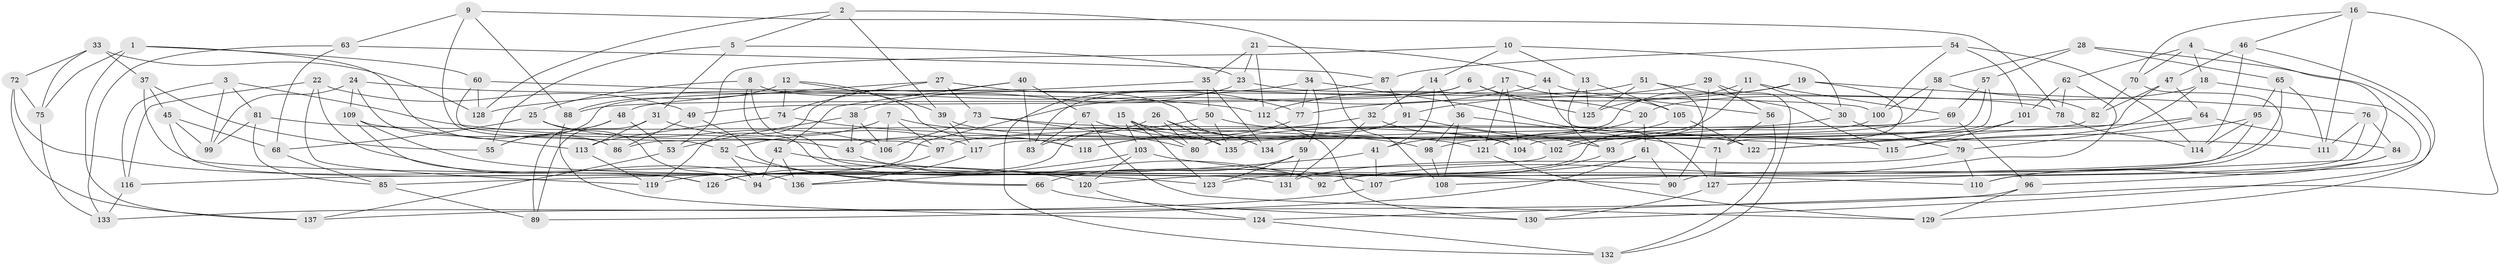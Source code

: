 // coarse degree distribution, {3: 0.24390243902439024, 5: 0.1951219512195122, 4: 0.24390243902439024, 9: 0.07317073170731707, 2: 0.024390243902439025, 6: 0.07317073170731707, 10: 0.024390243902439025, 18: 0.04878048780487805, 7: 0.024390243902439025, 11: 0.024390243902439025, 15: 0.024390243902439025}
// Generated by graph-tools (version 1.1) at 2025/01/03/04/25 22:01:48]
// undirected, 137 vertices, 274 edges
graph export_dot {
graph [start="1"]
  node [color=gray90,style=filled];
  1;
  2;
  3;
  4;
  5;
  6;
  7;
  8;
  9;
  10;
  11;
  12;
  13;
  14;
  15;
  16;
  17;
  18;
  19;
  20;
  21;
  22;
  23;
  24;
  25;
  26;
  27;
  28;
  29;
  30;
  31;
  32;
  33;
  34;
  35;
  36;
  37;
  38;
  39;
  40;
  41;
  42;
  43;
  44;
  45;
  46;
  47;
  48;
  49;
  50;
  51;
  52;
  53;
  54;
  55;
  56;
  57;
  58;
  59;
  60;
  61;
  62;
  63;
  64;
  65;
  66;
  67;
  68;
  69;
  70;
  71;
  72;
  73;
  74;
  75;
  76;
  77;
  78;
  79;
  80;
  81;
  82;
  83;
  84;
  85;
  86;
  87;
  88;
  89;
  90;
  91;
  92;
  93;
  94;
  95;
  96;
  97;
  98;
  99;
  100;
  101;
  102;
  103;
  104;
  105;
  106;
  107;
  108;
  109;
  110;
  111;
  112;
  113;
  114;
  115;
  116;
  117;
  118;
  119;
  120;
  121;
  122;
  123;
  124;
  125;
  126;
  127;
  128;
  129;
  130;
  131;
  132;
  133;
  134;
  135;
  136;
  137;
  1 -- 137;
  1 -- 60;
  1 -- 75;
  1 -- 86;
  2 -- 39;
  2 -- 128;
  2 -- 5;
  2 -- 108;
  3 -- 43;
  3 -- 81;
  3 -- 116;
  3 -- 99;
  4 -- 18;
  4 -- 70;
  4 -- 62;
  4 -- 127;
  5 -- 31;
  5 -- 23;
  5 -- 55;
  6 -- 83;
  6 -- 20;
  6 -- 125;
  6 -- 88;
  7 -- 97;
  7 -- 106;
  7 -- 52;
  7 -- 135;
  8 -- 92;
  8 -- 25;
  8 -- 107;
  8 -- 134;
  9 -- 52;
  9 -- 88;
  9 -- 78;
  9 -- 63;
  10 -- 53;
  10 -- 13;
  10 -- 14;
  10 -- 30;
  11 -- 69;
  11 -- 30;
  11 -- 98;
  11 -- 125;
  12 -- 39;
  12 -- 118;
  12 -- 74;
  12 -- 88;
  13 -- 125;
  13 -- 105;
  13 -- 93;
  14 -- 41;
  14 -- 32;
  14 -- 36;
  15 -- 122;
  15 -- 123;
  15 -- 103;
  15 -- 80;
  16 -- 46;
  16 -- 111;
  16 -- 124;
  16 -- 70;
  17 -- 121;
  17 -- 49;
  17 -- 105;
  17 -- 104;
  18 -- 110;
  18 -- 122;
  18 -- 20;
  19 -- 43;
  19 -- 76;
  19 -- 77;
  19 -- 71;
  20 -- 41;
  20 -- 61;
  21 -- 44;
  21 -- 112;
  21 -- 35;
  21 -- 23;
  22 -- 136;
  22 -- 116;
  22 -- 49;
  22 -- 119;
  23 -- 78;
  23 -- 38;
  24 -- 86;
  24 -- 99;
  24 -- 109;
  24 -- 112;
  25 -- 106;
  25 -- 94;
  25 -- 68;
  26 -- 80;
  26 -- 135;
  26 -- 134;
  26 -- 83;
  27 -- 73;
  27 -- 77;
  27 -- 48;
  27 -- 74;
  28 -- 57;
  28 -- 129;
  28 -- 65;
  28 -- 58;
  29 -- 132;
  29 -- 102;
  29 -- 91;
  29 -- 56;
  30 -- 80;
  30 -- 79;
  31 -- 89;
  31 -- 113;
  31 -- 117;
  32 -- 104;
  32 -- 131;
  32 -- 118;
  33 -- 37;
  33 -- 72;
  33 -- 75;
  33 -- 128;
  34 -- 128;
  34 -- 127;
  34 -- 59;
  34 -- 77;
  35 -- 134;
  35 -- 50;
  35 -- 55;
  36 -- 108;
  36 -- 98;
  36 -- 71;
  37 -- 55;
  37 -- 131;
  37 -- 45;
  38 -- 43;
  38 -- 106;
  38 -- 53;
  39 -- 117;
  39 -- 121;
  40 -- 83;
  40 -- 67;
  40 -- 42;
  40 -- 119;
  41 -- 85;
  41 -- 107;
  42 -- 94;
  42 -- 90;
  42 -- 136;
  43 -- 92;
  44 -- 56;
  44 -- 119;
  44 -- 111;
  45 -- 99;
  45 -- 68;
  45 -- 126;
  46 -- 130;
  46 -- 114;
  46 -- 47;
  47 -- 82;
  47 -- 64;
  47 -- 86;
  48 -- 53;
  48 -- 89;
  48 -- 55;
  49 -- 86;
  49 -- 66;
  50 -- 135;
  50 -- 94;
  50 -- 115;
  51 -- 112;
  51 -- 90;
  51 -- 115;
  51 -- 125;
  52 -- 66;
  52 -- 94;
  53 -- 137;
  54 -- 114;
  54 -- 101;
  54 -- 87;
  54 -- 100;
  56 -- 132;
  56 -- 71;
  57 -- 69;
  57 -- 104;
  57 -- 135;
  58 -- 100;
  58 -- 82;
  58 -- 117;
  59 -- 66;
  59 -- 131;
  59 -- 123;
  60 -- 128;
  60 -- 97;
  60 -- 100;
  61 -- 89;
  61 -- 120;
  61 -- 90;
  62 -- 101;
  62 -- 92;
  62 -- 78;
  63 -- 68;
  63 -- 133;
  63 -- 87;
  64 -- 79;
  64 -- 84;
  64 -- 93;
  65 -- 92;
  65 -- 95;
  65 -- 111;
  66 -- 130;
  67 -- 129;
  67 -- 102;
  67 -- 83;
  68 -- 85;
  69 -- 96;
  69 -- 97;
  70 -- 82;
  70 -- 90;
  71 -- 127;
  72 -- 137;
  72 -- 120;
  72 -- 75;
  73 -- 106;
  73 -- 80;
  73 -- 104;
  74 -- 113;
  74 -- 118;
  75 -- 133;
  76 -- 111;
  76 -- 84;
  76 -- 107;
  77 -- 118;
  78 -- 114;
  79 -- 131;
  79 -- 110;
  81 -- 98;
  81 -- 99;
  81 -- 85;
  82 -- 122;
  84 -- 96;
  84 -- 110;
  85 -- 89;
  87 -- 132;
  87 -- 91;
  88 -- 124;
  91 -- 134;
  91 -- 93;
  93 -- 123;
  95 -- 115;
  95 -- 114;
  95 -- 108;
  96 -- 129;
  96 -- 137;
  97 -- 126;
  98 -- 108;
  100 -- 126;
  101 -- 115;
  101 -- 102;
  102 -- 116;
  103 -- 136;
  103 -- 110;
  103 -- 120;
  105 -- 121;
  105 -- 122;
  107 -- 133;
  109 -- 113;
  109 -- 123;
  109 -- 126;
  112 -- 130;
  113 -- 119;
  116 -- 133;
  117 -- 136;
  120 -- 124;
  121 -- 129;
  124 -- 132;
  127 -- 130;
}
